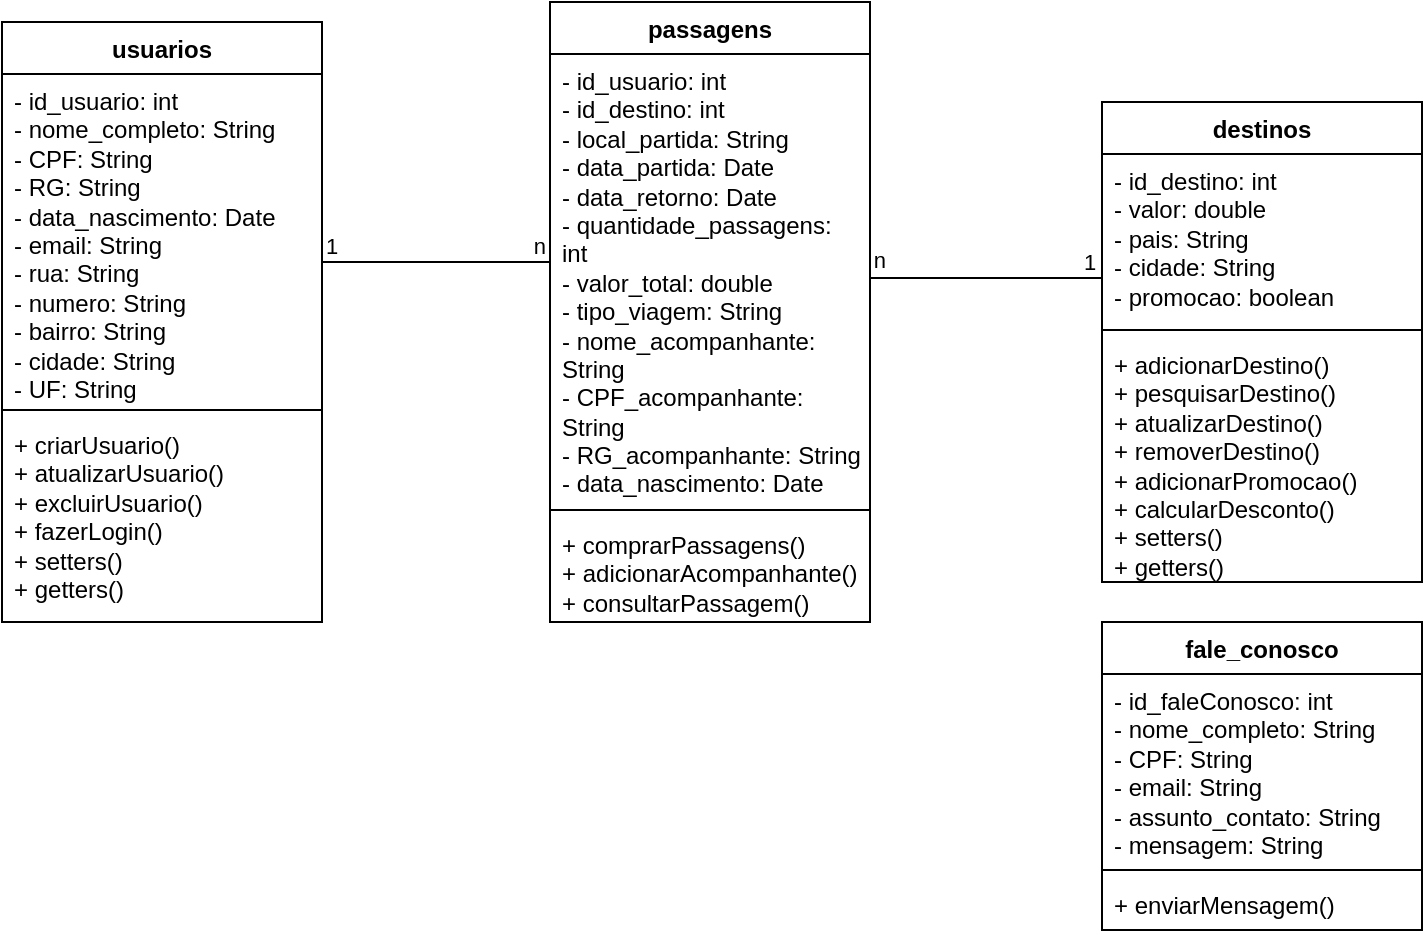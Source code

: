 <mxfile version="21.8.0" type="device">
  <diagram name="Página-1" id="Z0-phJ_rjs11gpiRWPL0">
    <mxGraphModel dx="1120" dy="478" grid="1" gridSize="10" guides="1" tooltips="1" connect="1" arrows="1" fold="1" page="1" pageScale="1" pageWidth="827" pageHeight="1169" math="0" shadow="0">
      <root>
        <mxCell id="0" />
        <mxCell id="1" parent="0" />
        <mxCell id="GkLITIsvFdWkyiCTaT3H-1" value="usuarios" style="swimlane;fontStyle=1;align=center;verticalAlign=top;childLayout=stackLayout;horizontal=1;startSize=26;horizontalStack=0;resizeParent=1;resizeParentMax=0;resizeLast=0;collapsible=1;marginBottom=0;whiteSpace=wrap;html=1;" parent="1" vertex="1">
          <mxGeometry x="60" y="70" width="160" height="300" as="geometry" />
        </mxCell>
        <mxCell id="GkLITIsvFdWkyiCTaT3H-2" value="- id_usuario: int&lt;br&gt;- nome_completo: String&lt;br&gt;- CPF: String&lt;br&gt;- RG: String&lt;br&gt;- data_nascimento: Date&lt;br&gt;- email: String&lt;br&gt;- rua: String&lt;br&gt;- numero: String&lt;br&gt;- bairro: String&lt;br&gt;- cidade: String&lt;br&gt;- UF: String" style="text;strokeColor=none;fillColor=none;align=left;verticalAlign=top;spacingLeft=4;spacingRight=4;overflow=hidden;rotatable=0;points=[[0,0.5],[1,0.5]];portConstraint=eastwest;whiteSpace=wrap;html=1;" parent="GkLITIsvFdWkyiCTaT3H-1" vertex="1">
          <mxGeometry y="26" width="160" height="164" as="geometry" />
        </mxCell>
        <mxCell id="GkLITIsvFdWkyiCTaT3H-3" value="" style="line;strokeWidth=1;fillColor=none;align=left;verticalAlign=middle;spacingTop=-1;spacingLeft=3;spacingRight=3;rotatable=0;labelPosition=right;points=[];portConstraint=eastwest;strokeColor=inherit;" parent="GkLITIsvFdWkyiCTaT3H-1" vertex="1">
          <mxGeometry y="190" width="160" height="8" as="geometry" />
        </mxCell>
        <mxCell id="GkLITIsvFdWkyiCTaT3H-4" value="+ criarUsuario()&lt;br&gt;+ atualizarUsuario()&lt;br&gt;+ excluirUsuario()&lt;br&gt;+ fazerLogin()&lt;br&gt;+ setters()&lt;br&gt;+ getters()" style="text;strokeColor=none;fillColor=none;align=left;verticalAlign=top;spacingLeft=4;spacingRight=4;overflow=hidden;rotatable=0;points=[[0,0.5],[1,0.5]];portConstraint=eastwest;whiteSpace=wrap;html=1;" parent="GkLITIsvFdWkyiCTaT3H-1" vertex="1">
          <mxGeometry y="198" width="160" height="102" as="geometry" />
        </mxCell>
        <mxCell id="GkLITIsvFdWkyiCTaT3H-5" value="passagens&lt;br&gt;" style="swimlane;fontStyle=1;align=center;verticalAlign=top;childLayout=stackLayout;horizontal=1;startSize=26;horizontalStack=0;resizeParent=1;resizeParentMax=0;resizeLast=0;collapsible=1;marginBottom=0;whiteSpace=wrap;html=1;" parent="1" vertex="1">
          <mxGeometry x="334" y="60" width="160" height="310" as="geometry">
            <mxRectangle x="334" y="60" width="100" height="30" as="alternateBounds" />
          </mxGeometry>
        </mxCell>
        <mxCell id="GkLITIsvFdWkyiCTaT3H-6" value="- id_usuario: int&lt;br&gt;- id_destino: int&lt;br&gt;- local_partida: String&lt;br&gt;- data_partida: Date&lt;br&gt;- data_retorno: Date&lt;br&gt;- quantidade_passagens: int&lt;br&gt;- valor_total: double&lt;br&gt;- tipo_viagem: String&lt;br&gt;- nome_acompanhante: String&lt;br&gt;- CPF_acompanhante: String&lt;br&gt;- RG_acompanhante: String&lt;br&gt;- data_nascimento: Date&lt;br&gt;" style="text;strokeColor=none;fillColor=none;align=left;verticalAlign=top;spacingLeft=4;spacingRight=4;overflow=hidden;rotatable=0;points=[[0,0.5],[1,0.5]];portConstraint=eastwest;whiteSpace=wrap;html=1;" parent="GkLITIsvFdWkyiCTaT3H-5" vertex="1">
          <mxGeometry y="26" width="160" height="224" as="geometry" />
        </mxCell>
        <mxCell id="GkLITIsvFdWkyiCTaT3H-7" value="" style="line;strokeWidth=1;fillColor=none;align=left;verticalAlign=middle;spacingTop=-1;spacingLeft=3;spacingRight=3;rotatable=0;labelPosition=right;points=[];portConstraint=eastwest;strokeColor=inherit;" parent="GkLITIsvFdWkyiCTaT3H-5" vertex="1">
          <mxGeometry y="250" width="160" height="8" as="geometry" />
        </mxCell>
        <mxCell id="GkLITIsvFdWkyiCTaT3H-8" value="+ comprarPassagens()&lt;br&gt;+ adicionarAcompanhante()&lt;br&gt;+ consultarPassagem()" style="text;strokeColor=none;fillColor=none;align=left;verticalAlign=top;spacingLeft=4;spacingRight=4;overflow=hidden;rotatable=0;points=[[0,0.5],[1,0.5]];portConstraint=eastwest;whiteSpace=wrap;html=1;" parent="GkLITIsvFdWkyiCTaT3H-5" vertex="1">
          <mxGeometry y="258" width="160" height="52" as="geometry" />
        </mxCell>
        <mxCell id="GkLITIsvFdWkyiCTaT3H-9" value="destinos&lt;br&gt;" style="swimlane;fontStyle=1;align=center;verticalAlign=top;childLayout=stackLayout;horizontal=1;startSize=26;horizontalStack=0;resizeParent=1;resizeParentMax=0;resizeLast=0;collapsible=1;marginBottom=0;whiteSpace=wrap;html=1;" parent="1" vertex="1">
          <mxGeometry x="610" y="110" width="160" height="240" as="geometry" />
        </mxCell>
        <mxCell id="GkLITIsvFdWkyiCTaT3H-10" value="- id_destino: int&lt;br&gt;- valor: double&lt;br&gt;- pais: String&lt;br&gt;- cidade: String&lt;br&gt;- promocao: boolean" style="text;strokeColor=none;fillColor=none;align=left;verticalAlign=top;spacingLeft=4;spacingRight=4;overflow=hidden;rotatable=0;points=[[0,0.5],[1,0.5]];portConstraint=eastwest;whiteSpace=wrap;html=1;" parent="GkLITIsvFdWkyiCTaT3H-9" vertex="1">
          <mxGeometry y="26" width="160" height="84" as="geometry" />
        </mxCell>
        <mxCell id="GkLITIsvFdWkyiCTaT3H-11" value="" style="line;strokeWidth=1;fillColor=none;align=left;verticalAlign=middle;spacingTop=-1;spacingLeft=3;spacingRight=3;rotatable=0;labelPosition=right;points=[];portConstraint=eastwest;strokeColor=inherit;" parent="GkLITIsvFdWkyiCTaT3H-9" vertex="1">
          <mxGeometry y="110" width="160" height="8" as="geometry" />
        </mxCell>
        <mxCell id="GkLITIsvFdWkyiCTaT3H-12" value="+ adicionarDestino()&lt;br&gt;+ pesquisarDestino()&lt;br&gt;+ atualizarDestino()&lt;br&gt;+ removerDestino()&lt;br&gt;+ adicionarPromocao()&lt;br&gt;+ calcularDesconto()&lt;br&gt;+ setters()&lt;br&gt;+ getters()" style="text;strokeColor=none;fillColor=none;align=left;verticalAlign=top;spacingLeft=4;spacingRight=4;overflow=hidden;rotatable=0;points=[[0,0.5],[1,0.5]];portConstraint=eastwest;whiteSpace=wrap;html=1;" parent="GkLITIsvFdWkyiCTaT3H-9" vertex="1">
          <mxGeometry y="118" width="160" height="122" as="geometry" />
        </mxCell>
        <mxCell id="GkLITIsvFdWkyiCTaT3H-13" value="fale_conosco" style="swimlane;fontStyle=1;align=center;verticalAlign=top;childLayout=stackLayout;horizontal=1;startSize=26;horizontalStack=0;resizeParent=1;resizeParentMax=0;resizeLast=0;collapsible=1;marginBottom=0;whiteSpace=wrap;html=1;" parent="1" vertex="1">
          <mxGeometry x="610" y="370" width="160" height="154" as="geometry" />
        </mxCell>
        <mxCell id="GkLITIsvFdWkyiCTaT3H-14" value="- id_faleConosco: int&lt;br&gt;- nome_completo: String&lt;br&gt;- CPF: String&lt;br&gt;- email: String&lt;br&gt;- assunto_contato: String&lt;br&gt;- mensagem: String" style="text;strokeColor=none;fillColor=none;align=left;verticalAlign=top;spacingLeft=4;spacingRight=4;overflow=hidden;rotatable=0;points=[[0,0.5],[1,0.5]];portConstraint=eastwest;whiteSpace=wrap;html=1;" parent="GkLITIsvFdWkyiCTaT3H-13" vertex="1">
          <mxGeometry y="26" width="160" height="94" as="geometry" />
        </mxCell>
        <mxCell id="GkLITIsvFdWkyiCTaT3H-15" value="" style="line;strokeWidth=1;fillColor=none;align=left;verticalAlign=middle;spacingTop=-1;spacingLeft=3;spacingRight=3;rotatable=0;labelPosition=right;points=[];portConstraint=eastwest;strokeColor=inherit;" parent="GkLITIsvFdWkyiCTaT3H-13" vertex="1">
          <mxGeometry y="120" width="160" height="8" as="geometry" />
        </mxCell>
        <mxCell id="GkLITIsvFdWkyiCTaT3H-16" value="+ enviarMensagem()" style="text;strokeColor=none;fillColor=none;align=left;verticalAlign=top;spacingLeft=4;spacingRight=4;overflow=hidden;rotatable=0;points=[[0,0.5],[1,0.5]];portConstraint=eastwest;whiteSpace=wrap;html=1;" parent="GkLITIsvFdWkyiCTaT3H-13" vertex="1">
          <mxGeometry y="128" width="160" height="26" as="geometry" />
        </mxCell>
        <mxCell id="GkLITIsvFdWkyiCTaT3H-20" value="" style="endArrow=none;html=1;edgeStyle=orthogonalEdgeStyle;rounded=0;exitX=1;exitY=0.549;exitDx=0;exitDy=0;exitPerimeter=0;entryX=0;entryY=0.5;entryDx=0;entryDy=0;" parent="1" source="GkLITIsvFdWkyiCTaT3H-2" target="GkLITIsvFdWkyiCTaT3H-6" edge="1">
          <mxGeometry relative="1" as="geometry">
            <mxPoint x="230" y="190" as="sourcePoint" />
            <mxPoint x="390" y="190" as="targetPoint" />
            <Array as="points">
              <mxPoint x="220" y="190" />
              <mxPoint x="334" y="190" />
            </Array>
          </mxGeometry>
        </mxCell>
        <mxCell id="GkLITIsvFdWkyiCTaT3H-21" value="1" style="edgeLabel;resizable=0;html=1;align=left;verticalAlign=bottom;" parent="GkLITIsvFdWkyiCTaT3H-20" connectable="0" vertex="1">
          <mxGeometry x="-1" relative="1" as="geometry">
            <mxPoint y="4" as="offset" />
          </mxGeometry>
        </mxCell>
        <mxCell id="GkLITIsvFdWkyiCTaT3H-22" value="n" style="edgeLabel;resizable=0;html=1;align=right;verticalAlign=bottom;" parent="GkLITIsvFdWkyiCTaT3H-20" connectable="0" vertex="1">
          <mxGeometry x="1" relative="1" as="geometry">
            <mxPoint x="-2" y="-8" as="offset" />
          </mxGeometry>
        </mxCell>
        <mxCell id="GkLITIsvFdWkyiCTaT3H-23" value="" style="endArrow=none;html=1;edgeStyle=orthogonalEdgeStyle;rounded=0;exitX=1;exitY=0.5;exitDx=0;exitDy=0;entryX=0.006;entryY=0.758;entryDx=0;entryDy=0;entryPerimeter=0;" parent="1" source="GkLITIsvFdWkyiCTaT3H-6" target="GkLITIsvFdWkyiCTaT3H-10" edge="1">
          <mxGeometry relative="1" as="geometry">
            <mxPoint x="496" y="214" as="sourcePoint" />
            <mxPoint x="580" y="198" as="targetPoint" />
            <Array as="points">
              <mxPoint x="610" y="198" />
              <mxPoint x="610" y="200" />
            </Array>
          </mxGeometry>
        </mxCell>
        <mxCell id="GkLITIsvFdWkyiCTaT3H-24" value="1" style="edgeLabel;resizable=0;html=1;align=left;verticalAlign=bottom;" parent="GkLITIsvFdWkyiCTaT3H-23" connectable="0" vertex="1">
          <mxGeometry x="-1" relative="1" as="geometry">
            <mxPoint x="105" as="offset" />
          </mxGeometry>
        </mxCell>
        <mxCell id="GkLITIsvFdWkyiCTaT3H-25" value="n" style="edgeLabel;resizable=0;html=1;align=right;verticalAlign=bottom;" parent="GkLITIsvFdWkyiCTaT3H-23" connectable="0" vertex="1">
          <mxGeometry x="1" relative="1" as="geometry">
            <mxPoint x="-108" y="-2" as="offset" />
          </mxGeometry>
        </mxCell>
      </root>
    </mxGraphModel>
  </diagram>
</mxfile>
